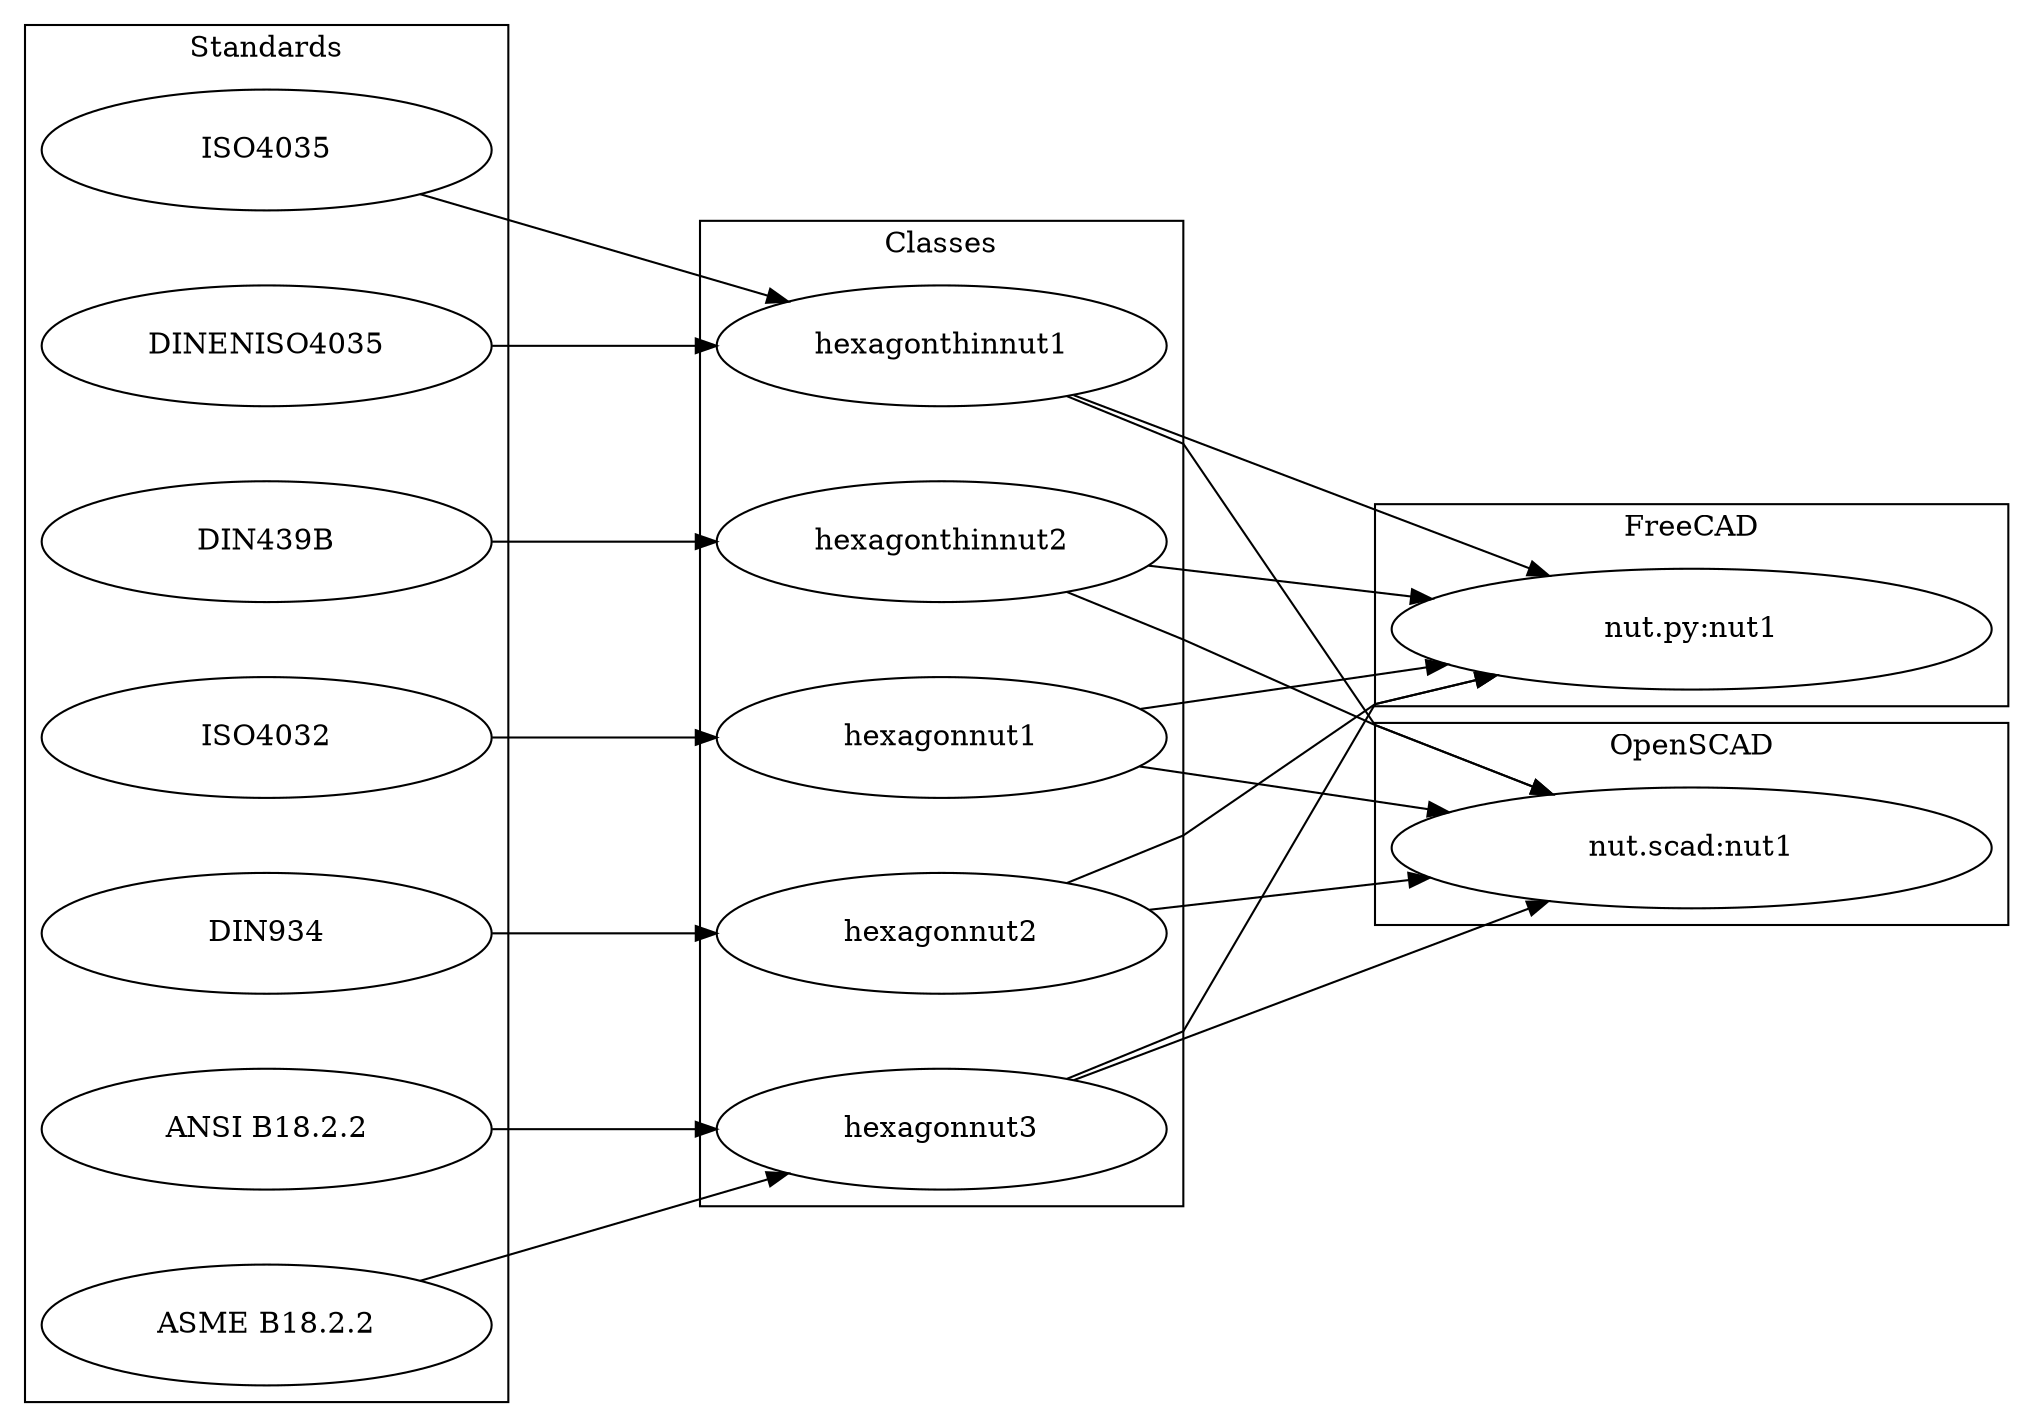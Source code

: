 digraph G {rankdir=LR; nodesep=0.5; ranksep=1.5;splines=polyline;
subgraph cluster_cl {
label="Classes";
"hexagonthinnut1" [width=3, height=0.8, fixedsize=true];
"hexagonthinnut2" [width=3, height=0.8, fixedsize=true];
"hexagonnut1" [width=3, height=0.8, fixedsize=true];
"hexagonnut2" [width=3, height=0.8, fixedsize=true];
"hexagonnut3" [width=3, height=0.8, fixedsize=true];
}
subgraph cluster_std {
label="Standards";
"ISO4035" [width=3, height=0.8, fixedsize=true];
"DINENISO4035" [width=3, height=0.8, fixedsize=true];
"DIN439B" [width=3, height=0.8, fixedsize=true];
"ISO4032" [width=3, height=0.8, fixedsize=true];
"DIN934" [width=3, height=0.8, fixedsize=true];
"ANSI B18.2.2" [width=3, height=0.8, fixedsize=true];
"ASME B18.2.2" [width=3, height=0.8, fixedsize=true];
}
subgraph cluster_fcd {
label="FreeCAD";
"nut.py:nut1" [width=4, height=0.8, fixedsize=true];
"nut.py:nut1" [width=4, height=0.8, fixedsize=true];
"nut.py:nut1" [width=4, height=0.8, fixedsize=true];
"nut.py:nut1" [width=4, height=0.8, fixedsize=true];
"nut.py:nut1" [width=4, height=0.8, fixedsize=true];
}
subgraph cluster_ocd {
label="OpenSCAD";
"nut.scad:nut1" [width=4, height=0.8, fixedsize=true];
"nut.scad:nut1" [width=4, height=0.8, fixedsize=true];
"nut.scad:nut1" [width=4, height=0.8, fixedsize=true];
"nut.scad:nut1" [width=4, height=0.8, fixedsize=true];
"nut.scad:nut1" [width=4, height=0.8, fixedsize=true];
}
"hexagonthinnut1" -> "nut.py:nut1";
"hexagonthinnut1" -> "nut.scad:nut1";
"ISO4035" -> "hexagonthinnut1";
"DINENISO4035" -> "hexagonthinnut1";
"hexagonthinnut2" -> "nut.py:nut1";
"hexagonthinnut2" -> "nut.scad:nut1";
"DIN439B" -> "hexagonthinnut2";
"hexagonnut1" -> "nut.py:nut1";
"hexagonnut1" -> "nut.scad:nut1";
"ISO4032" -> "hexagonnut1";
"hexagonnut2" -> "nut.py:nut1";
"hexagonnut2" -> "nut.scad:nut1";
"DIN934" -> "hexagonnut2";
"hexagonnut3" -> "nut.py:nut1";
"hexagonnut3" -> "nut.scad:nut1";
"ANSI B18.2.2" -> "hexagonnut3";
"ASME B18.2.2" -> "hexagonnut3";}
